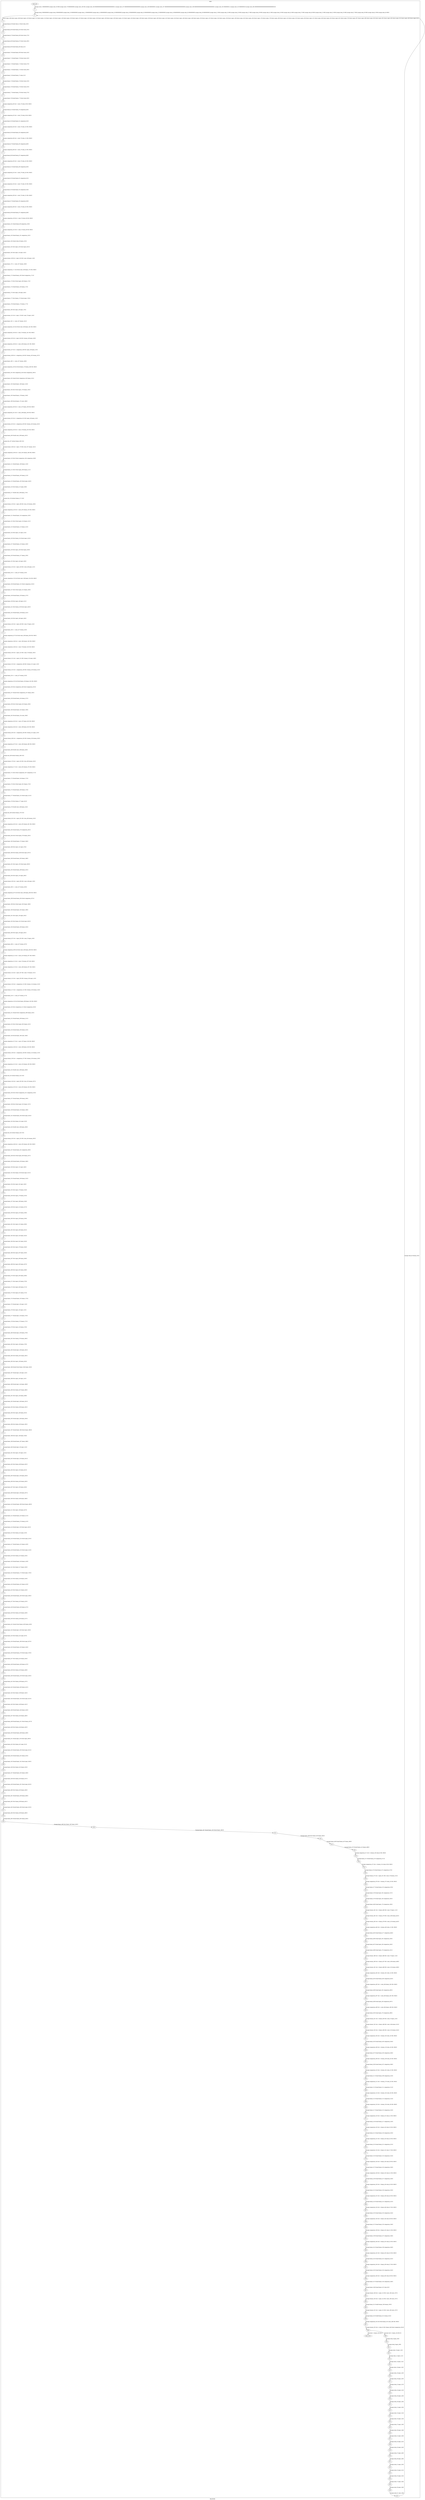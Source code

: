 digraph G {
label="Btor2XCFA";
subgraph cluster_0 {
label="main";
main_init[];
l1[];
l3[];
l4[];
l5[];
l6[];
l7[];
l8[];
l9[];
l10[];
l11[];
l12[];
l13[];
l14[];
l15[];
l16[];
l17[];
l18[];
l19[];
l20[];
l21[];
l22[];
l23[];
l24[];
l25[];
l26[];
l27[];
l28[];
l29[];
l30[];
l31[];
l32[];
l33[];
l34[];
l35[];
l36[];
l37[];
l38[];
l39[];
l40[];
l41[];
l42[];
l43[];
l44[];
l45[];
l46[];
l47[];
l48[];
l49[];
l50[];
l51[];
l52[];
l53[];
l54[];
l55[];
l56[];
l57[];
l58[];
l59[];
l60[];
l61[];
l62[];
l63[];
l64[];
l65[];
l66[];
l67[];
l68[];
l69[];
l70[];
l71[];
l72[];
l73[];
l74[];
l75[];
l76[];
l77[];
l78[];
l79[];
l80[];
l81[];
l82[];
l83[];
l84[];
l85[];
l86[];
l87[];
l88[];
l89[];
l90[];
l91[];
l92[];
l93[];
l94[];
l95[];
l96[];
l97[];
l98[];
l99[];
l100[];
l101[];
l102[];
l103[];
l104[];
l105[];
l106[];
l107[];
l108[];
l109[];
l110[];
l111[];
l112[];
l113[];
l114[];
l115[];
l116[];
l117[];
l118[];
l119[];
l120[];
l121[];
l122[];
l123[];
l124[];
l125[];
l126[];
l127[];
l128[];
l129[];
l130[];
l131[];
l132[];
l133[];
l134[];
l135[];
l136[];
l137[];
l138[];
l139[];
l140[];
l141[];
l142[];
l143[];
l144[];
l145[];
l146[];
l147[];
l148[];
l149[];
l150[];
l151[];
l152[];
l153[];
l154[];
l155[];
l156[];
l157[];
l158[];
l159[];
l160[];
l161[];
l162[];
l163[];
l164[];
l165[];
l166[];
l167[];
l168[];
l169[];
l170[];
l171[];
l172[];
l173[];
l174[];
l175[];
l176[];
l177[];
l178[];
l179[];
l180[];
l181[];
l182[];
l183[];
l184[];
l185[];
l186[];
l187[];
l188[];
l189[];
l190[];
l191[];
l192[];
l193[];
l194[];
l195[];
l196[];
l197[];
l198[];
l199[];
l200[];
l201[];
l202[];
l203[];
l204[];
l205[];
l206[];
l207[];
l208[];
l209[];
l210[];
l211[];
l212[];
l213[];
l214[];
l215[];
l216[];
l217[];
l218[];
l219[];
l220[];
l221[];
l222[];
l223[];
l224[];
l225[];
l226[];
l227[];
l228[];
l229[];
l230[];
l231[];
l232[];
l233[];
l234[];
l235[];
l236[];
l237[];
l238[];
l239[];
l240[];
l241[];
l242[];
l243[];
l244[];
l245[];
l246[];
l247[];
l248[];
l249[];
l250[];
l251[];
l252[];
l253[];
l254[];
l255[];
l256[];
l257[];
l258[];
l259[];
l260[];
l261[];
l262[];
l263[];
l264[];
l265[];
l266[];
l267[];
l268[];
l269[];
l270[];
l271[];
l272[];
l273[];
l274[];
l275[];
l276[];
l277[];
l278[];
l279[];
l280[];
l281[];
l282[];
l283[];
l284[];
l285[];
l286[];
l287[];
l288[];
l289[];
l290[];
l291[];
l292[];
l293[];
l294[];
l295[];
l296[];
l297[];
l298[];
l299[];
l300[];
l301[];
l302[];
l303[];
l304[];
l305[];
l306[];
l307[];
l308[];
l309[];
l310[];
l311[];
l312[];
l313[];
l314[];
l315[];
l316[];
l317[];
l318[];
l319[];
l320[];
l321[];
l322[];
l323[];
l324[];
l325[];
l326[];
l327[];
l328[];
l329[];
l330[];
l331[];
l332[];
l333[];
l334[];
l335[];
l336[];
l337[];
l338[];
l339[];
l340[];
l341[];
l342[];
l343[];
l344[];
l345[];
l346[];
l347[];
l348[];
l349[];
l350[];
l351[];
l352[];
l353[];
l354[];
l355[];
l356[];
l357[];
l358[];
l359[];
l360[];
l361[];
l362[];
l363[];
l364[];
l365[];
l366[];
l367[];
l368[];
l369[];
l370[];
l371[];
l372[];
l373[];
l374[];
l375[];
l376[];
l377[];
l378[];
l379[];
l380[];
l381[];
l382[];
l383[];
l384[];
l385[];
l386[];
l387[];
l388[];
l389[];
l390[];
l391[];
l392[];
l393[];
l394[];
l395[];
l396[];
l397[];
l398[];
l399[];
l400[];
l401[];
l402[];
l403[];
l404[];
l405[];
l406[];
l407[];
l408[];
main_error[];
l409[];
l410[];
l411[];
l412[];
l413[];
l414[];
l415[];
l416[];
l417[];
l418[];
l419[];
l420[];
l421[];
l422[];
l423[];
l424[];
l425[];
l426[];
l427[];
l428[];
l429[];
l430[];
l431[];
l432[];
l433[];
l434[];
l435[];
l436[];
l437[];
main_init -> l1 [label="[(assign const_5 #b00000000),(assign const_30 #b0),(assign const_79 #b00000000),(assign const_160 #b1),(assign const_166 #b00000000000000000000000000000011),(assign const_167 #b000000000000000000000000),(assign const_168 #b00000001),(assign const_197 #b00000000000000000000000000000000),(assign const_198 #b00000000000000000000000000000001),(assign const_205 #b00000011),(assign const_310 #b00000010),(assign const_494 #b00000000000000000000000000000010)] "];
l3 -> l4 [label="[(havoc input_106),(havoc input_108),(havoc input_110),(havoc input_112),(havoc input_114),(havoc input_116),(havoc input_118),(havoc input_120),(havoc input_122),(havoc input_124),(havoc input_126),(havoc input_128),(havoc input_130),(havoc input_132),(havoc input_134),(havoc input_136),(havoc input_138),(havoc input_140),(havoc input_142),(havoc input_144),(havoc input_146),(havoc input_148),(havoc input_150),(havoc input_152),(havoc input_154),(havoc input_156),(havoc input_158),(havoc input_162),(havoc input_164),(havoc input_176),(havoc input_179),(havoc input_196),(havoc input_214),(havoc input_225),(havoc input_228),(havoc input_231),(havoc input_240),(havoc input_243),(havoc input_261),(havoc input_276),(havoc input_287),(havoc input_290),(havoc input_293),(havoc input_302),(havoc input_305),(havoc input_325),(havoc input_340),(havoc input_351)] "];
l4 -> l5 [label="[(assign binary_65 (bvand state_31 (bvnot state_33)))] "];
l5 -> l6 [label="[(assign binary_66 (bvand binary_65 (bvnot state_35)))] "];
l6 -> l7 [label="[(assign binary_67 (bvand binary_66 (bvnot state_37)))] "];
l7 -> l8 [label="[(assign binary_68 (bvand binary_67 (bvnot state_39)))] "];
l8 -> l9 [label="[(assign binary_69 (bvand binary_68 state_41))] "];
l9 -> l10 [label="[(assign binary_70 (bvand binary_69 (bvnot state_43)))] "];
l10 -> l11 [label="[(assign binary_71 (bvand binary_70 (bvnot state_45)))] "];
l11 -> l12 [label="[(assign binary_72 (bvand binary_71 (bvnot state_47)))] "];
l12 -> l13 [label="[(assign binary_73 (bvand binary_72 (bvnot state_49)))] "];
l13 -> l14 [label="[(assign binary_74 (bvand binary_73 state_51))] "];
l14 -> l15 [label="[(assign binary_75 (bvand binary_74 (bvnot state_53)))] "];
l15 -> l16 [label="[(assign binary_76 (bvand binary_75 (bvnot state_55)))] "];
l16 -> l17 [label="[(assign binary_77 (bvand binary_76 (bvnot state_57)))] "];
l17 -> l18 [label="[(assign binary_78 (bvand binary_77 (bvnot state_59)))] "];
l18 -> l19 [label="[(assign comparison_80 (ite (= const_79 state_6) #b1 #b0))] "];
l19 -> l20 [label="[(assign binary_81 (bvand binary_78 comparison_80))] "];
l20 -> l21 [label="[(assign comparison_82 (ite (= const_79 state_8) #b1 #b0))] "];
l21 -> l22 [label="[(assign binary_83 (bvand binary_81 comparison_82))] "];
l22 -> l23 [label="[(assign comparison_84 (ite (= const_79 state_10) #b1 #b0))] "];
l23 -> l24 [label="[(assign binary_85 (bvand binary_83 comparison_84))] "];
l24 -> l25 [label="[(assign comparison_86 (ite (= const_79 state_12) #b1 #b0))] "];
l25 -> l26 [label="[(assign binary_87 (bvand binary_85 comparison_86))] "];
l26 -> l27 [label="[(assign comparison_88 (ite (= const_79 state_14) #b1 #b0))] "];
l27 -> l28 [label="[(assign binary_89 (bvand binary_87 comparison_88))] "];
l28 -> l29 [label="[(assign comparison_90 (ite (= const_79 state_16) #b1 #b0))] "];
l29 -> l30 [label="[(assign binary_91 (bvand binary_89 comparison_90))] "];
l30 -> l31 [label="[(assign comparison_92 (ite (= const_79 state_18) #b1 #b0))] "];
l31 -> l32 [label="[(assign binary_93 (bvand binary_91 comparison_92))] "];
l32 -> l33 [label="[(assign comparison_94 (ite (= const_79 state_20) #b1 #b0))] "];
l33 -> l34 [label="[(assign binary_95 (bvand binary_93 comparison_94))] "];
l34 -> l35 [label="[(assign comparison_96 (ite (= const_79 state_22) #b1 #b0))] "];
l35 -> l36 [label="[(assign binary_97 (bvand binary_95 comparison_96))] "];
l36 -> l37 [label="[(assign comparison_98 (ite (= const_79 state_24) #b1 #b0))] "];
l37 -> l38 [label="[(assign binary_99 (bvand binary_97 comparison_98))] "];
l38 -> l39 [label="[(assign comparison_100 (ite (= const_79 state_26) #b1 #b0))] "];
l39 -> l40 [label="[(assign binary_101 (bvand binary_99 comparison_100))] "];
l40 -> l41 [label="[(assign comparison_102 (ite (= const_79 state_28) #b1 #b0))] "];
l41 -> l42 [label="[(assign binary_103 (bvand binary_101 comparison_102))] "];
l42 -> l43 [label="[(assign binary_104 (bvand state_63 binary_103))] "];
l43 -> l44 [label="[(assign binary_163 (bvor input_130 (bvnot input_162)))] "];
l44 -> l45 [label="[(assign binary_165 (bvor input_134 input_162))] "];
l45 -> l46 [label="[(assign ternary_169 (ite (= input_162 #b1) const_168 input_118))] "];
l46 -> l47 [label="[(assign binary_170 (++ const_167 ternary_169))] "];
l47 -> l48 [label="[(assign comparison_171 (ite (bvule const_166 binary_170) #b1 #b0))] "];
l48 -> l49 [label="[(assign binary_172 (bvand binary_165 (bvnot comparison_171)))] "];
l49 -> l50 [label="[(assign binary_173 (bvor (bvnot input_164) binary_172))] "];
l50 -> l51 [label="[(assign binary_174 (bvand binary_163 binary_173))] "];
l51 -> l52 [label="[(assign binary_175 (bvor input_136 input_164))] "];
l52 -> l53 [label="[(assign binary_177 (bvor binary_175 (bvnot input_176)))] "];
l53 -> l54 [label="[(assign binary_178 (bvand binary_174 binary_177))] "];
l54 -> l55 [label="[(assign binary_180 (bvor input_138 input_176))] "];
l55 -> l56 [label="[(assign ternary_181 (ite (= input_176 #b1) const_79 input_120))] "];
l56 -> l57 [label="[(assign binary_182 (++ const_167 ternary_181))] "];
l57 -> l58 [label="[(assign comparison_183 (ite (bvule const_166 binary_182) #b1 #b0))] "];
l58 -> l59 [label="[(assign comparison_184 (ite (= const_79 ternary_181) #b1 #b0))] "];
l59 -> l60 [label="[(assign ternary_185 (ite (= input_164 #b1) ternary_169 input_106))] "];
l60 -> l61 [label="[(assign comparison_186 (ite (= const_168 ternary_181) #b1 #b0))] "];
l61 -> l62 [label="[(assign ternary_187 (ite (= comparison_186 #b1) input_108 input_110))] "];
l62 -> l63 [label="[(assign ternary_188 (ite (= comparison_184 #b1) ternary_185 ternary_187))] "];
l63 -> l64 [label="[(assign binary_189 (++ const_167 ternary_188))] "];
l64 -> l65 [label="[(assign comparison_190 (ite (bvule binary_170 binary_189) #b1 #b0))] "];
l65 -> l66 [label="[(assign binary_191 (bvor comparison_184 (bvnot comparison_190)))] "];
l66 -> l67 [label="[(assign binary_192 (bvand (bvnot comparison_183) binary_191))] "];
l67 -> l68 [label="[(assign binary_193 (bvand binary_180 binary_192))] "];
l68 -> l69 [label="[(assign binary_194 (bvor (bvnot input_179) binary_193))] "];
l69 -> l70 [label="[(assign binary_195 (bvand binary_178 binary_194))] "];
l70 -> l71 [label="[(assign binary_199 (bvsub binary_170 const_198))] "];
l71 -> l72 [label="[(assign comparison_200 (ite (= const_197 binary_199) #b1 #b0))] "];
l72 -> l73 [label="[(assign comparison_201 (ite (= const_198 binary_199) #b1 #b0))] "];
l73 -> l74 [label="[(assign ternary_202 (ite (= comparison_201 #b1) input_108 input_110))] "];
l74 -> l75 [label="[(assign ternary_203 (ite (= comparison_200 #b1) ternary_185 ternary_202))] "];
l75 -> l76 [label="[(assign comparison_204 (ite (= const_79 ternary_203) #b1 #b0))] "];
l76 -> l77 [label="[(assign binary_206 (bvadd const_198 binary_182))] "];
l77 -> l78 [label="[(assign slice_207 (extract binary_206 0 8))] "];
l78 -> l79 [label="[(assign ternary_208 (ite (= input_179 #b1) slice_207 ternary_181))] "];
l79 -> l80 [label="[(assign comparison_209 (ite (= const_205 ternary_208) #b1 #b0))] "];
l80 -> l81 [label="[(assign binary_210 (bvor (bvnot comparison_204) comparison_209))] "];
l81 -> l82 [label="[(assign binary_211 (bvand binary_180 binary_210))] "];
l82 -> l83 [label="[(assign binary_212 (bvor (bvnot input_196) binary_211))] "];
l83 -> l84 [label="[(assign binary_213 (bvand binary_195 binary_212))] "];
l84 -> l85 [label="[(assign binary_215 (bvand binary_165 (bvnot input_164)))] "];
l85 -> l86 [label="[(assign binary_216 (bvor binary_215 input_196))] "];
l86 -> l87 [label="[(assign binary_217 (bvadd const_198 binary_170))] "];
l87 -> l88 [label="[(assign slice_218 (extract binary_217 0 8))] "];
l88 -> l89 [label="[(assign ternary_219 (ite (= input_196 #b1) slice_218 ternary_169))] "];
l89 -> l90 [label="[(assign comparison_220 (ite (= const_205 ternary_219) #b1 #b0))] "];
l90 -> l91 [label="[(assign binary_221 (bvand binary_216 comparison_220))] "];
l91 -> l92 [label="[(assign binary_222 (bvor (bvnot input_214) binary_221))] "];
l92 -> l93 [label="[(assign binary_223 (bvand binary_213 binary_222))] "];
l93 -> l94 [label="[(assign binary_224 (bvor input_132 input_214))] "];
l94 -> l95 [label="[(assign binary_226 (bvor binary_224 (bvnot input_225)))] "];
l95 -> l96 [label="[(assign binary_227 (bvand binary_223 binary_226))] "];
l96 -> l97 [label="[(assign binary_229 (bvor input_140 (bvnot input_228)))] "];
l97 -> l98 [label="[(assign binary_230 (bvand binary_227 binary_229))] "];
l98 -> l99 [label="[(assign binary_232 (bvor input_144 input_228))] "];
l99 -> l100 [label="[(assign ternary_233 (ite (= input_228 #b1) const_168 input_122))] "];
l100 -> l101 [label="[(assign binary_234 (++ const_167 ternary_233))] "];
l101 -> l102 [label="[(assign comparison_235 (ite (bvule const_166 binary_234) #b1 #b0))] "];
l102 -> l103 [label="[(assign binary_236 (bvand binary_232 (bvnot comparison_235)))] "];
l103 -> l104 [label="[(assign binary_237 (bvor (bvnot input_231) binary_236))] "];
l104 -> l105 [label="[(assign binary_238 (bvand binary_230 binary_237))] "];
l105 -> l106 [label="[(assign binary_239 (bvor input_146 input_231))] "];
l106 -> l107 [label="[(assign binary_241 (bvor binary_239 (bvnot input_240)))] "];
l107 -> l108 [label="[(assign binary_242 (bvand binary_238 binary_241))] "];
l108 -> l109 [label="[(assign binary_244 (bvor input_148 input_240))] "];
l109 -> l110 [label="[(assign ternary_245 (ite (= input_240 #b1) const_79 input_124))] "];
l110 -> l111 [label="[(assign binary_246 (++ const_167 ternary_245))] "];
l111 -> l112 [label="[(assign comparison_247 (ite (bvule const_166 binary_246) #b1 #b0))] "];
l112 -> l113 [label="[(assign comparison_248 (ite (= const_168 ternary_245) #b1 #b0))] "];
l113 -> l114 [label="[(assign comparison_249 (ite (= const_79 ternary_245) #b1 #b0))] "];
l114 -> l115 [label="[(assign ternary_250 (ite (= input_225 #b1) const_79 ternary_185))] "];
l115 -> l116 [label="[(assign ternary_251 (ite (= input_231 #b1) ternary_233 input_108))] "];
l116 -> l117 [label="[(assign ternary_252 (ite (= comparison_248 #b1) ternary_251 input_110))] "];
l117 -> l118 [label="[(assign ternary_253 (ite (= comparison_249 #b1) ternary_250 ternary_252))] "];
l118 -> l119 [label="[(assign binary_254 (++ const_167 ternary_253))] "];
l119 -> l120 [label="[(assign comparison_255 (ite (bvule binary_234 binary_254) #b1 #b0))] "];
l120 -> l121 [label="[(assign binary_256 (bvor comparison_248 (bvnot comparison_255)))] "];
l121 -> l122 [label="[(assign binary_257 (bvand (bvnot comparison_247) binary_256))] "];
l122 -> l123 [label="[(assign binary_258 (bvand binary_244 binary_257))] "];
l123 -> l124 [label="[(assign binary_259 (bvor (bvnot input_243) binary_258))] "];
l124 -> l125 [label="[(assign binary_260 (bvand binary_242 binary_259))] "];
l125 -> l126 [label="[(assign binary_262 (bvsub binary_234 const_198))] "];
l126 -> l127 [label="[(assign comparison_263 (ite (= const_197 binary_262) #b1 #b0))] "];
l127 -> l128 [label="[(assign comparison_264 (ite (= const_198 binary_262) #b1 #b0))] "];
l128 -> l129 [label="[(assign ternary_265 (ite (= comparison_264 #b1) ternary_251 input_110))] "];
l129 -> l130 [label="[(assign ternary_266 (ite (= comparison_263 #b1) ternary_250 ternary_265))] "];
l130 -> l131 [label="[(assign comparison_267 (ite (= const_168 ternary_266) #b1 #b0))] "];
l131 -> l132 [label="[(assign binary_268 (bvadd const_198 binary_246))] "];
l132 -> l133 [label="[(assign slice_269 (extract binary_268 0 8))] "];
l133 -> l134 [label="[(assign ternary_270 (ite (= input_243 #b1) slice_269 ternary_245))] "];
l134 -> l135 [label="[(assign comparison_271 (ite (= const_205 ternary_270) #b1 #b0))] "];
l135 -> l136 [label="[(assign binary_272 (bvor (bvnot comparison_267) comparison_271))] "];
l136 -> l137 [label="[(assign binary_273 (bvand binary_244 binary_272))] "];
l137 -> l138 [label="[(assign binary_274 (bvor (bvnot input_261) binary_273))] "];
l138 -> l139 [label="[(assign binary_275 (bvand binary_260 binary_274))] "];
l139 -> l140 [label="[(assign binary_277 (bvand binary_232 (bvnot input_231)))] "];
l140 -> l141 [label="[(assign binary_278 (bvor binary_277 input_261))] "];
l141 -> l142 [label="[(assign binary_279 (bvadd const_198 binary_234))] "];
l142 -> l143 [label="[(assign slice_280 (extract binary_279 0 8))] "];
l143 -> l144 [label="[(assign ternary_281 (ite (= input_261 #b1) slice_280 ternary_233))] "];
l144 -> l145 [label="[(assign comparison_282 (ite (= const_205 ternary_281) #b1 #b0))] "];
l145 -> l146 [label="[(assign binary_283 (bvand binary_278 comparison_282))] "];
l146 -> l147 [label="[(assign binary_284 (bvor (bvnot input_276) binary_283))] "];
l147 -> l148 [label="[(assign binary_285 (bvand binary_275 binary_284))] "];
l148 -> l149 [label="[(assign binary_286 (bvor input_142 input_276))] "];
l149 -> l150 [label="[(assign binary_288 (bvor binary_286 (bvnot input_287)))] "];
l150 -> l151 [label="[(assign binary_289 (bvand binary_285 binary_288))] "];
l151 -> l152 [label="[(assign binary_291 (bvor input_150 (bvnot input_290)))] "];
l152 -> l153 [label="[(assign binary_292 (bvand binary_289 binary_291))] "];
l153 -> l154 [label="[(assign binary_294 (bvor input_154 input_290))] "];
l154 -> l155 [label="[(assign ternary_295 (ite (= input_290 #b1) const_168 input_126))] "];
l155 -> l156 [label="[(assign binary_296 (++ const_167 ternary_295))] "];
l156 -> l157 [label="[(assign comparison_297 (ite (bvule const_166 binary_296) #b1 #b0))] "];
l157 -> l158 [label="[(assign binary_298 (bvand binary_294 (bvnot comparison_297)))] "];
l158 -> l159 [label="[(assign binary_299 (bvor (bvnot input_293) binary_298))] "];
l159 -> l160 [label="[(assign binary_300 (bvand binary_292 binary_299))] "];
l160 -> l161 [label="[(assign binary_301 (bvor input_156 input_293))] "];
l161 -> l162 [label="[(assign binary_303 (bvor binary_301 (bvnot input_302)))] "];
l162 -> l163 [label="[(assign binary_304 (bvand binary_300 binary_303))] "];
l163 -> l164 [label="[(assign binary_306 (bvor input_158 input_302))] "];
l164 -> l165 [label="[(assign ternary_307 (ite (= input_302 #b1) const_79 input_128))] "];
l165 -> l166 [label="[(assign binary_308 (++ const_167 ternary_307))] "];
l166 -> l167 [label="[(assign comparison_309 (ite (bvule const_166 binary_308) #b1 #b0))] "];
l167 -> l168 [label="[(assign comparison_311 (ite (= const_310 ternary_307) #b1 #b0))] "];
l168 -> l169 [label="[(assign comparison_312 (ite (= const_79 ternary_307) #b1 #b0))] "];
l169 -> l170 [label="[(assign comparison_313 (ite (= const_168 ternary_307) #b1 #b0))] "];
l170 -> l171 [label="[(assign ternary_314 (ite (= input_287 #b1) const_79 ternary_251))] "];
l171 -> l172 [label="[(assign ternary_315 (ite (= input_293 #b1) ternary_295 input_110))] "];
l172 -> l173 [label="[(assign ternary_316 (ite (= comparison_313 #b1) ternary_314 ternary_315))] "];
l173 -> l174 [label="[(assign ternary_317 (ite (= comparison_312 #b1) ternary_250 ternary_316))] "];
l174 -> l175 [label="[(assign binary_318 (++ const_167 ternary_317))] "];
l175 -> l176 [label="[(assign comparison_319 (ite (bvule binary_296 binary_318) #b1 #b0))] "];
l176 -> l177 [label="[(assign binary_320 (bvor comparison_311 (bvnot comparison_319)))] "];
l177 -> l178 [label="[(assign binary_321 (bvand (bvnot comparison_309) binary_320))] "];
l178 -> l179 [label="[(assign binary_322 (bvand binary_306 binary_321))] "];
l179 -> l180 [label="[(assign binary_323 (bvor (bvnot input_305) binary_322))] "];
l180 -> l181 [label="[(assign binary_324 (bvand binary_304 binary_323))] "];
l181 -> l182 [label="[(assign binary_326 (bvsub binary_296 const_198))] "];
l182 -> l183 [label="[(assign comparison_327 (ite (= const_197 binary_326) #b1 #b0))] "];
l183 -> l184 [label="[(assign comparison_328 (ite (= const_198 binary_326) #b1 #b0))] "];
l184 -> l185 [label="[(assign ternary_329 (ite (= comparison_328 #b1) ternary_314 ternary_315))] "];
l185 -> l186 [label="[(assign ternary_330 (ite (= comparison_327 #b1) ternary_250 ternary_329))] "];
l186 -> l187 [label="[(assign comparison_331 (ite (= const_310 ternary_330) #b1 #b0))] "];
l187 -> l188 [label="[(assign binary_332 (bvadd const_198 binary_308))] "];
l188 -> l189 [label="[(assign slice_333 (extract binary_332 0 8))] "];
l189 -> l190 [label="[(assign ternary_334 (ite (= input_305 #b1) slice_333 ternary_307))] "];
l190 -> l191 [label="[(assign comparison_335 (ite (= const_205 ternary_334) #b1 #b0))] "];
l191 -> l192 [label="[(assign binary_336 (bvor (bvnot comparison_331) comparison_335))] "];
l192 -> l193 [label="[(assign binary_337 (bvand binary_306 binary_336))] "];
l193 -> l194 [label="[(assign binary_338 (bvor (bvnot input_325) binary_337))] "];
l194 -> l195 [label="[(assign binary_339 (bvand binary_324 binary_338))] "];
l195 -> l196 [label="[(assign binary_341 (bvand binary_294 (bvnot input_293)))] "];
l196 -> l197 [label="[(assign binary_342 (bvor binary_341 input_325))] "];
l197 -> l198 [label="[(assign binary_343 (bvadd const_198 binary_296))] "];
l198 -> l199 [label="[(assign slice_344 (extract binary_343 0 8))] "];
l199 -> l200 [label="[(assign ternary_345 (ite (= input_325 #b1) slice_344 ternary_295))] "];
l200 -> l201 [label="[(assign comparison_346 (ite (= const_205 ternary_345) #b1 #b0))] "];
l201 -> l202 [label="[(assign binary_347 (bvand binary_342 comparison_346))] "];
l202 -> l203 [label="[(assign binary_348 (bvor (bvnot input_340) binary_347))] "];
l203 -> l204 [label="[(assign binary_349 (bvand binary_339 binary_348))] "];
l204 -> l205 [label="[(assign binary_350 (bvor input_152 input_340))] "];
l205 -> l206 [label="[(assign binary_352 (bvor binary_350 (bvnot input_351)))] "];
l206 -> l207 [label="[(assign binary_353 (bvand binary_349 binary_352))] "];
l207 -> l208 [label="[(assign binary_354 (bvor input_162 input_164))] "];
l208 -> l209 [label="[(assign binary_355 (bvor input_176 binary_354))] "];
l209 -> l210 [label="[(assign binary_356 (bvor input_179 binary_355))] "];
l210 -> l211 [label="[(assign binary_357 (bvor input_196 binary_356))] "];
l211 -> l212 [label="[(assign binary_358 (bvor input_214 binary_357))] "];
l212 -> l213 [label="[(assign binary_359 (bvor input_225 binary_358))] "];
l213 -> l214 [label="[(assign binary_360 (bvor input_228 binary_359))] "];
l214 -> l215 [label="[(assign binary_361 (bvor input_231 binary_360))] "];
l215 -> l216 [label="[(assign binary_362 (bvor input_240 binary_361))] "];
l216 -> l217 [label="[(assign binary_363 (bvor input_243 binary_362))] "];
l217 -> l218 [label="[(assign binary_364 (bvor input_261 binary_363))] "];
l218 -> l219 [label="[(assign binary_365 (bvor input_276 binary_364))] "];
l219 -> l220 [label="[(assign binary_366 (bvor input_287 binary_365))] "];
l220 -> l221 [label="[(assign binary_367 (bvor input_290 binary_366))] "];
l221 -> l222 [label="[(assign binary_368 (bvor input_293 binary_367))] "];
l222 -> l223 [label="[(assign binary_369 (bvor input_302 binary_368))] "];
l223 -> l224 [label="[(assign binary_370 (bvor input_305 binary_369))] "];
l224 -> l225 [label="[(assign binary_371 (bvor input_325 binary_370))] "];
l225 -> l226 [label="[(assign binary_372 (bvor input_340 binary_371))] "];
l226 -> l227 [label="[(assign binary_373 (bvor input_351 binary_372))] "];
l227 -> l228 [label="[(assign binary_374 (bvand binary_353 binary_373))] "];
l228 -> l229 [label="[(assign binary_375 (bvand input_130 input_132))] "];
l229 -> l230 [label="[(assign binary_376 (bvor input_130 input_132))] "];
l230 -> l231 [label="[(assign binary_377 (bvand input_134 binary_376))] "];
l231 -> l232 [label="[(assign binary_378 (bvor binary_375 binary_377))] "];
l232 -> l233 [label="[(assign binary_379 (bvor input_134 binary_376))] "];
l233 -> l234 [label="[(assign binary_380 (bvand input_136 binary_379))] "];
l234 -> l235 [label="[(assign binary_381 (bvor binary_378 binary_380))] "];
l235 -> l236 [label="[(assign binary_382 (bvor input_136 binary_379))] "];
l236 -> l237 [label="[(assign binary_383 (bvand input_138 binary_382))] "];
l237 -> l238 [label="[(assign binary_384 (bvor binary_381 binary_383))] "];
l238 -> l239 [label="[(assign binary_385 (bvor input_138 binary_382))] "];
l239 -> l240 [label="[(assign binary_386 (bvand (bvnot binary_384) binary_385))] "];
l240 -> l241 [label="[(assign binary_387 (bvand input_140 input_142))] "];
l241 -> l242 [label="[(assign binary_388 (bvor input_140 input_142))] "];
l242 -> l243 [label="[(assign binary_389 (bvand input_144 binary_388))] "];
l243 -> l244 [label="[(assign binary_390 (bvor binary_387 binary_389))] "];
l244 -> l245 [label="[(assign binary_391 (bvor input_144 binary_388))] "];
l245 -> l246 [label="[(assign binary_392 (bvand input_146 binary_391))] "];
l246 -> l247 [label="[(assign binary_393 (bvor binary_390 binary_392))] "];
l247 -> l248 [label="[(assign binary_394 (bvor input_146 binary_391))] "];
l248 -> l249 [label="[(assign binary_395 (bvand input_148 binary_394))] "];
l249 -> l250 [label="[(assign binary_396 (bvor binary_393 binary_395))] "];
l250 -> l251 [label="[(assign binary_397 (bvand binary_386 (bvnot binary_396)))] "];
l251 -> l252 [label="[(assign binary_398 (bvor input_148 binary_394))] "];
l252 -> l253 [label="[(assign binary_399 (bvand binary_397 binary_398))] "];
l253 -> l254 [label="[(assign binary_400 (bvand input_150 input_152))] "];
l254 -> l255 [label="[(assign binary_401 (bvor input_150 input_152))] "];
l255 -> l256 [label="[(assign binary_402 (bvand input_154 binary_401))] "];
l256 -> l257 [label="[(assign binary_403 (bvor binary_400 binary_402))] "];
l257 -> l258 [label="[(assign binary_404 (bvor input_154 binary_401))] "];
l258 -> l259 [label="[(assign binary_405 (bvand input_156 binary_404))] "];
l259 -> l260 [label="[(assign binary_406 (bvor binary_403 binary_405))] "];
l260 -> l261 [label="[(assign binary_407 (bvor input_156 binary_404))] "];
l261 -> l262 [label="[(assign binary_408 (bvand input_158 binary_407))] "];
l262 -> l263 [label="[(assign binary_409 (bvor binary_406 binary_408))] "];
l263 -> l264 [label="[(assign binary_410 (bvand binary_399 (bvnot binary_409)))] "];
l264 -> l265 [label="[(assign binary_411 (bvor input_158 binary_407))] "];
l265 -> l266 [label="[(assign binary_412 (bvand binary_410 binary_411))] "];
l266 -> l267 [label="[(assign binary_413 (bvand binary_374 binary_412))] "];
l267 -> l268 [label="[(assign binary_414 (bvand input_130 (bvnot input_162)))] "];
l268 -> l269 [label="[(assign binary_415 (bvor binary_414 input_225))] "];
l269 -> l270 [label="[(assign binary_416 (bvand binary_224 (bvnot input_225)))] "];
l270 -> l271 [label="[(assign binary_417 (bvand binary_415 binary_416))] "];
l271 -> l272 [label="[(assign binary_418 (bvand binary_216 (bvnot input_214)))] "];
l272 -> l273 [label="[(assign binary_419 (bvor binary_415 binary_416))] "];
l273 -> l274 [label="[(assign binary_420 (bvand binary_418 binary_419))] "];
l274 -> l275 [label="[(assign binary_421 (bvor binary_417 binary_420))] "];
l275 -> l276 [label="[(assign binary_422 (bvand binary_175 (bvnot input_176)))] "];
l276 -> l277 [label="[(assign binary_423 (bvor binary_418 binary_419))] "];
l277 -> l278 [label="[(assign binary_424 (bvand binary_422 binary_423))] "];
l278 -> l279 [label="[(assign binary_425 (bvor binary_421 binary_424))] "];
l279 -> l280 [label="[(assign binary_426 (bvand binary_180 (bvnot input_196)))] "];
l280 -> l281 [label="[(assign binary_427 (bvor binary_422 binary_423))] "];
l281 -> l282 [label="[(assign binary_428 (bvand binary_426 binary_427))] "];
l282 -> l283 [label="[(assign binary_429 (bvor binary_425 binary_428))] "];
l283 -> l284 [label="[(assign binary_430 (bvor binary_426 binary_427))] "];
l284 -> l285 [label="[(assign binary_431 (bvand (bvnot binary_429) binary_430))] "];
l285 -> l286 [label="[(assign binary_432 (bvand input_140 (bvnot input_228)))] "];
l286 -> l287 [label="[(assign binary_433 (bvor binary_432 input_287))] "];
l287 -> l288 [label="[(assign binary_434 (bvand binary_286 (bvnot input_287)))] "];
l288 -> l289 [label="[(assign binary_435 (bvand binary_433 binary_434))] "];
l289 -> l290 [label="[(assign binary_436 (bvand binary_278 (bvnot input_276)))] "];
l290 -> l291 [label="[(assign binary_437 (bvor binary_433 binary_434))] "];
l291 -> l292 [label="[(assign binary_438 (bvand binary_436 binary_437))] "];
l292 -> l293 [label="[(assign binary_439 (bvor binary_435 binary_438))] "];
l293 -> l294 [label="[(assign binary_440 (bvand binary_239 (bvnot input_240)))] "];
l294 -> l295 [label="[(assign binary_441 (bvor binary_436 binary_437))] "];
l295 -> l296 [label="[(assign binary_442 (bvand binary_440 binary_441))] "];
l296 -> l297 [label="[(assign binary_443 (bvor binary_439 binary_442))] "];
l297 -> l298 [label="[(assign binary_444 (bvand binary_244 (bvnot input_261)))] "];
l298 -> l299 [label="[(assign binary_445 (bvor binary_440 binary_441))] "];
l299 -> l300 [label="[(assign binary_446 (bvand binary_444 binary_445))] "];
l300 -> l301 [label="[(assign binary_447 (bvor binary_443 binary_446))] "];
l301 -> l302 [label="[(assign binary_448 (bvand binary_431 (bvnot binary_447)))] "];
l302 -> l303 [label="[(assign binary_449 (bvor binary_444 binary_445))] "];
l303 -> l304 [label="[(assign binary_450 (bvand binary_448 binary_449))] "];
l304 -> l305 [label="[(assign binary_451 (bvand input_150 (bvnot input_290)))] "];
l305 -> l306 [label="[(assign binary_452 (bvor binary_451 input_351))] "];
l306 -> l307 [label="[(assign binary_453 (bvand binary_350 (bvnot input_351)))] "];
l307 -> l308 [label="[(assign binary_454 (bvand binary_452 binary_453))] "];
l308 -> l309 [label="[(assign binary_455 (bvand binary_342 (bvnot input_340)))] "];
l309 -> l310 [label="[(assign binary_456 (bvor binary_452 binary_453))] "];
l310 -> l311 [label="[(assign binary_457 (bvand binary_455 binary_456))] "];
l311 -> l312 [label="[(assign binary_458 (bvor binary_454 binary_457))] "];
l312 -> l313 [label="[(assign binary_459 (bvand binary_301 (bvnot input_302)))] "];
l313 -> l314 [label="[(assign binary_460 (bvor binary_455 binary_456))] "];
l314 -> l315 [label="[(assign binary_461 (bvand binary_459 binary_460))] "];
l315 -> l316 [label="[(assign binary_462 (bvor binary_458 binary_461))] "];
l316 -> l317 [label="[(assign binary_463 (bvand binary_306 (bvnot input_325)))] "];
l317 -> l318 [label="[(assign binary_464 (bvor binary_459 binary_460))] "];
l318 -> l319 [label="[(assign binary_465 (bvand binary_463 binary_464))] "];
l319 -> l320 [label="[(assign binary_466 (bvor binary_462 binary_465))] "];
l320 -> l321 [label="[(assign binary_467 (bvand binary_450 (bvnot binary_466)))] "];
l321 -> l322 [label="[(assign binary_468 (bvor binary_463 binary_464))] "];
l322 -> l323 [label="[(assign binary_469 (bvand binary_467 binary_468))] "];
l323 -> l324 [label="[(assign binary_470 (bvand binary_413 binary_469))] "];
l324 -> l325 [label="[(assign comparison_471 (ite (= ternary_250 state_6) #b1 #b0))] "];
l325 -> l326 [label="[(assign binary_472 (bvand binary_470 comparison_471))] "];
l326 -> l327 [label="[(assign comparison_473 (ite (= ternary_314 state_8) #b1 #b0))] "];
l327 -> l328 [label="[(assign binary_474 (bvand binary_472 comparison_473))] "];
l328 -> l329 [label="[(assign ternary_475 (ite (= input_351 #b1) const_79 ternary_315))] "];
l329 -> l330 [label="[(assign comparison_476 (ite (= ternary_475 state_10) #b1 #b0))] "];
l330 -> l331 [label="[(assign binary_477 (bvand binary_474 comparison_476))] "];
l331 -> l332 [label="[(assign binary_478 (bvand input_302 comparison_327))] "];
l332 -> l333 [label="[(assign binary_479 (bvand input_240 comparison_263))] "];
l333 -> l334 [label="[(assign binary_480 (bvand input_176 comparison_200))] "];
l334 -> l335 [label="[(assign ternary_481 (ite (= binary_480 #b1) const_79 input_112))] "];
l335 -> l336 [label="[(assign ternary_482 (ite (= binary_479 #b1) const_168 ternary_481))] "];
l336 -> l337 [label="[(assign ternary_483 (ite (= binary_478 #b1) const_310 ternary_482))] "];
l337 -> l338 [label="[(assign comparison_484 (ite (= ternary_483 state_12) #b1 #b0))] "];
l338 -> l339 [label="[(assign binary_485 (bvand binary_477 comparison_484))] "];
l339 -> l340 [label="[(assign binary_486 (bvand input_302 comparison_328))] "];
l340 -> l341 [label="[(assign binary_487 (bvand input_240 comparison_264))] "];
l341 -> l342 [label="[(assign binary_488 (bvand input_176 comparison_201))] "];
l342 -> l343 [label="[(assign ternary_489 (ite (= binary_488 #b1) const_79 input_114))] "];
l343 -> l344 [label="[(assign ternary_490 (ite (= binary_487 #b1) const_168 ternary_489))] "];
l344 -> l345 [label="[(assign ternary_491 (ite (= binary_486 #b1) const_310 ternary_490))] "];
l345 -> l346 [label="[(assign comparison_492 (ite (= ternary_491 state_14) #b1 #b0))] "];
l346 -> l347 [label="[(assign binary_493 (bvand binary_485 comparison_492))] "];
l347 -> l348 [label="[(assign comparison_495 (ite (= const_494 binary_326) #b1 #b0))] "];
l348 -> l349 [label="[(assign binary_496 (bvand input_302 comparison_495))] "];
l349 -> l350 [label="[(assign comparison_497 (ite (= const_494 binary_262) #b1 #b0))] "];
l350 -> l351 [label="[(assign binary_498 (bvand input_240 comparison_497))] "];
l351 -> l352 [label="[(assign comparison_499 (ite (= const_494 binary_199) #b1 #b0))] "];
l352 -> l353 [label="[(assign binary_500 (bvand input_176 comparison_499))] "];
l353 -> l354 [label="[(assign ternary_501 (ite (= binary_500 #b1) const_79 input_116))] "];
l354 -> l355 [label="[(assign ternary_502 (ite (= binary_498 #b1) const_168 ternary_501))] "];
l355 -> l356 [label="[(assign ternary_503 (ite (= binary_496 #b1) const_310 ternary_502))] "];
l356 -> l357 [label="[(assign comparison_504 (ite (= ternary_503 state_16) #b1 #b0))] "];
l357 -> l358 [label="[(assign binary_505 (bvand binary_493 comparison_504))] "];
l358 -> l359 [label="[(assign comparison_506 (ite (= ternary_219 state_18) #b1 #b0))] "];
l359 -> l360 [label="[(assign binary_507 (bvand binary_505 comparison_506))] "];
l360 -> l361 [label="[(assign comparison_508 (ite (= ternary_208 state_20) #b1 #b0))] "];
l361 -> l362 [label="[(assign binary_509 (bvand binary_507 comparison_508))] "];
l362 -> l363 [label="[(assign comparison_510 (ite (= ternary_281 state_22) #b1 #b0))] "];
l363 -> l364 [label="[(assign binary_511 (bvand binary_509 comparison_510))] "];
l364 -> l365 [label="[(assign comparison_512 (ite (= ternary_270 state_24) #b1 #b0))] "];
l365 -> l366 [label="[(assign binary_513 (bvand binary_511 comparison_512))] "];
l366 -> l367 [label="[(assign comparison_514 (ite (= ternary_345 state_26) #b1 #b0))] "];
l367 -> l368 [label="[(assign binary_515 (bvand binary_513 comparison_514))] "];
l368 -> l369 [label="[(assign comparison_516 (ite (= ternary_334 state_28) #b1 #b0))] "];
l369 -> l370 [label="[(assign binary_517 (bvand binary_515 comparison_516))] "];
l370 -> l371 [label="[(assign comparison_518 (ite (= binary_415 state_31) #b1 #b0))] "];
l371 -> l372 [label="[(assign binary_519 (bvand binary_517 comparison_518))] "];
l372 -> l373 [label="[(assign comparison_520 (ite (= binary_416 state_33) #b1 #b0))] "];
l373 -> l374 [label="[(assign binary_521 (bvand binary_519 comparison_520))] "];
l374 -> l375 [label="[(assign comparison_522 (ite (= binary_418 state_35) #b1 #b0))] "];
l375 -> l376 [label="[(assign binary_523 (bvand binary_521 comparison_522))] "];
l376 -> l377 [label="[(assign comparison_524 (ite (= binary_422 state_37) #b1 #b0))] "];
l377 -> l378 [label="[(assign binary_525 (bvand binary_523 comparison_524))] "];
l378 -> l379 [label="[(assign comparison_526 (ite (= binary_426 state_39) #b1 #b0))] "];
l379 -> l380 [label="[(assign binary_527 (bvand binary_525 comparison_526))] "];
l380 -> l381 [label="[(assign comparison_528 (ite (= binary_433 state_41) #b1 #b0))] "];
l381 -> l382 [label="[(assign binary_529 (bvand binary_527 comparison_528))] "];
l382 -> l383 [label="[(assign comparison_530 (ite (= binary_434 state_43) #b1 #b0))] "];
l383 -> l384 [label="[(assign binary_531 (bvand binary_529 comparison_530))] "];
l384 -> l385 [label="[(assign comparison_532 (ite (= binary_436 state_45) #b1 #b0))] "];
l385 -> l386 [label="[(assign binary_533 (bvand binary_531 comparison_532))] "];
l386 -> l387 [label="[(assign comparison_534 (ite (= binary_440 state_47) #b1 #b0))] "];
l387 -> l388 [label="[(assign binary_535 (bvand binary_533 comparison_534))] "];
l388 -> l389 [label="[(assign comparison_536 (ite (= binary_444 state_49) #b1 #b0))] "];
l389 -> l390 [label="[(assign binary_537 (bvand binary_535 comparison_536))] "];
l390 -> l391 [label="[(assign comparison_538 (ite (= binary_452 state_51) #b1 #b0))] "];
l391 -> l392 [label="[(assign binary_539 (bvand binary_537 comparison_538))] "];
l392 -> l393 [label="[(assign comparison_540 (ite (= binary_453 state_53) #b1 #b0))] "];
l393 -> l394 [label="[(assign binary_541 (bvand binary_539 comparison_540))] "];
l394 -> l395 [label="[(assign comparison_542 (ite (= binary_455 state_55) #b1 #b0))] "];
l395 -> l396 [label="[(assign binary_543 (bvand binary_541 comparison_542))] "];
l396 -> l397 [label="[(assign comparison_544 (ite (= binary_459 state_57) #b1 #b0))] "];
l397 -> l398 [label="[(assign binary_545 (bvand binary_543 comparison_544))] "];
l398 -> l399 [label="[(assign comparison_546 (ite (= binary_463 state_59) #b1 #b0))] "];
l399 -> l400 [label="[(assign binary_547 (bvand binary_545 comparison_546))] "];
l400 -> l401 [label="[(assign binary_548 (bvand binary_547 state_63))] "];
l401 -> l402 [label="[(assign ternary_549 (ite (= input_132 #b1) const_198 const_197))] "];
l402 -> l403 [label="[(assign ternary_550 (ite (= input_142 #b1) const_198 const_197))] "];
l403 -> l404 [label="[(assign binary_551 (bvadd ternary_549 ternary_550))] "];
l404 -> l405 [label="[(assign ternary_552 (ite (= input_152 #b1) const_198 const_197))] "];
l405 -> l406 [label="[(assign binary_553 (bvadd binary_551 ternary_552))] "];
l406 -> l407 [label="[(assign comparison_554 (ite (bvule binary_553 const_198) #b1 #b0))] "];
l407 -> l408 [label="[(assign ternary_555 (ite (= state_61 #b1) binary_548 (bvnot comparison_554)))] "];
l408 -> main_error [label="[(assume (= binary_104 #b1))] "];
l408 -> l409 [label="[(assume (not (= binary_104 #b1)))] "];
l409 -> l410 [label="[(assign state_6 input_106)] "];
l410 -> l411 [label="[(assign state_8 input_108)] "];
l411 -> l412 [label="[(assign state_10 input_110)] "];
l412 -> l413 [label="[(assign state_12 input_112)] "];
l413 -> l414 [label="[(assign state_14 input_114)] "];
l414 -> l415 [label="[(assign state_16 input_116)] "];
l415 -> l416 [label="[(assign state_18 input_118)] "];
l416 -> l417 [label="[(assign state_20 input_120)] "];
l417 -> l418 [label="[(assign state_22 input_122)] "];
l418 -> l419 [label="[(assign state_24 input_124)] "];
l419 -> l420 [label="[(assign state_26 input_126)] "];
l420 -> l421 [label="[(assign state_28 input_128)] "];
l421 -> l422 [label="[(assign state_31 input_130)] "];
l422 -> l423 [label="[(assign state_33 input_132)] "];
l423 -> l424 [label="[(assign state_35 input_134)] "];
l424 -> l425 [label="[(assign state_37 input_136)] "];
l425 -> l426 [label="[(assign state_39 input_138)] "];
l426 -> l427 [label="[(assign state_41 input_140)] "];
l427 -> l428 [label="[(assign state_43 input_142)] "];
l428 -> l429 [label="[(assign state_45 input_144)] "];
l429 -> l430 [label="[(assign state_47 input_146)] "];
l430 -> l431 [label="[(assign state_49 input_148)] "];
l431 -> l432 [label="[(assign state_51 input_150)] "];
l432 -> l433 [label="[(assign state_53 input_152)] "];
l433 -> l434 [label="[(assign state_55 input_154)] "];
l434 -> l435 [label="[(assign state_57 input_156)] "];
l435 -> l436 [label="[(assign state_59 input_158)] "];
l436 -> l437 [label="[(assign state_61 const_160)] "];
l437 -> l3 [label="[(assign state_63 ternary_555)] "];
l1 -> l3 [label="[(assign state_6 #b00000000),(assign state_8 #b00000000),(assign state_10 #b00000000),(assign state_12 #b00000000),(assign state_14 #b00000000),(assign state_16 #b00000000),(assign state_18 #b00000000),(assign state_20 #b00000000),(assign state_22 #b00000000),(assign state_24 #b00000000),(assign state_26 #b00000000),(assign state_28 #b00000000),(assign state_31 #b0),(assign state_33 #b0),(assign state_35 #b0),(assign state_37 #b0),(assign state_39 #b0),(assign state_41 #b0),(assign state_43 #b0),(assign state_45 #b0),(assign state_47 #b0),(assign state_49 #b0),(assign state_51 #b0),(assign state_53 #b0),(assign state_55 #b0),(assign state_57 #b0),(assign state_59 #b0),(assign state_61 #b0),(assign state_63 #b0)] "];

}
}
